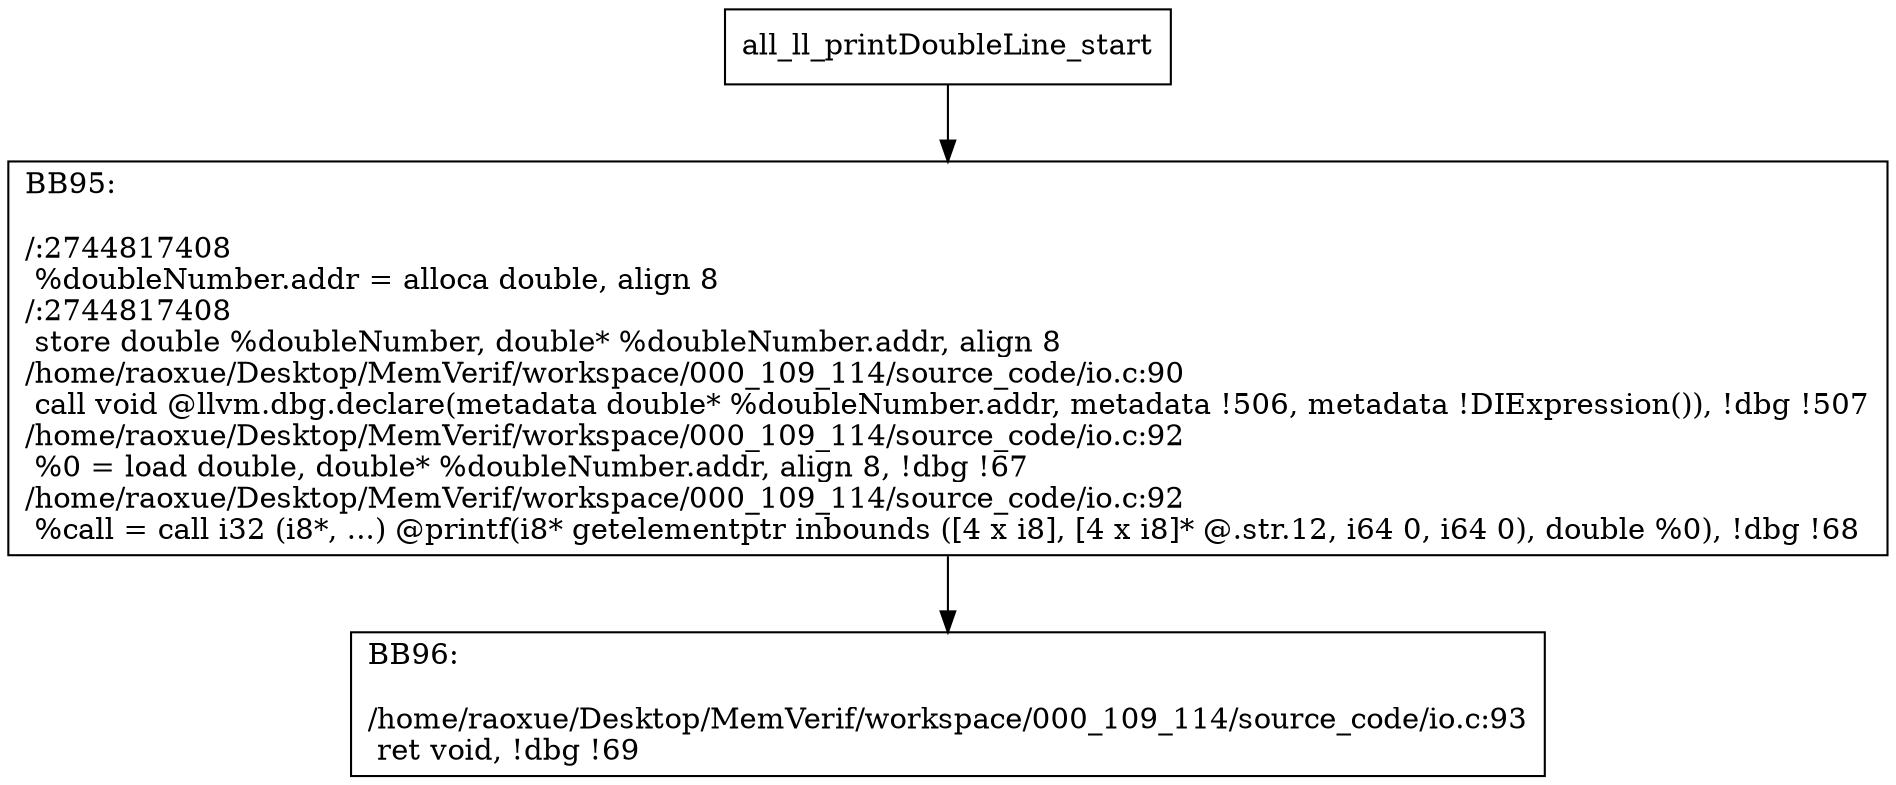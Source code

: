 digraph "CFG for'all_ll_printDoubleLine' function" {
	BBall_ll_printDoubleLine_start[shape=record,label="{all_ll_printDoubleLine_start}"];
	BBall_ll_printDoubleLine_start-> all_ll_printDoubleLineBB95;
	all_ll_printDoubleLineBB95 [shape=record, label="{BB95:\l\l/:2744817408\l
  %doubleNumber.addr = alloca double, align 8\l
/:2744817408\l
  store double %doubleNumber, double* %doubleNumber.addr, align 8\l
/home/raoxue/Desktop/MemVerif/workspace/000_109_114/source_code/io.c:90\l
  call void @llvm.dbg.declare(metadata double* %doubleNumber.addr, metadata !506, metadata !DIExpression()), !dbg !507\l
/home/raoxue/Desktop/MemVerif/workspace/000_109_114/source_code/io.c:92\l
  %0 = load double, double* %doubleNumber.addr, align 8, !dbg !67\l
/home/raoxue/Desktop/MemVerif/workspace/000_109_114/source_code/io.c:92\l
  %call = call i32 (i8*, ...) @printf(i8* getelementptr inbounds ([4 x i8], [4 x i8]* @.str.12, i64 0, i64 0), double %0), !dbg !68\l
}"];
	all_ll_printDoubleLineBB95-> all_ll_printDoubleLineBB96;
	all_ll_printDoubleLineBB96 [shape=record, label="{BB96:\l\l/home/raoxue/Desktop/MemVerif/workspace/000_109_114/source_code/io.c:93\l
  ret void, !dbg !69\l
}"];
}
